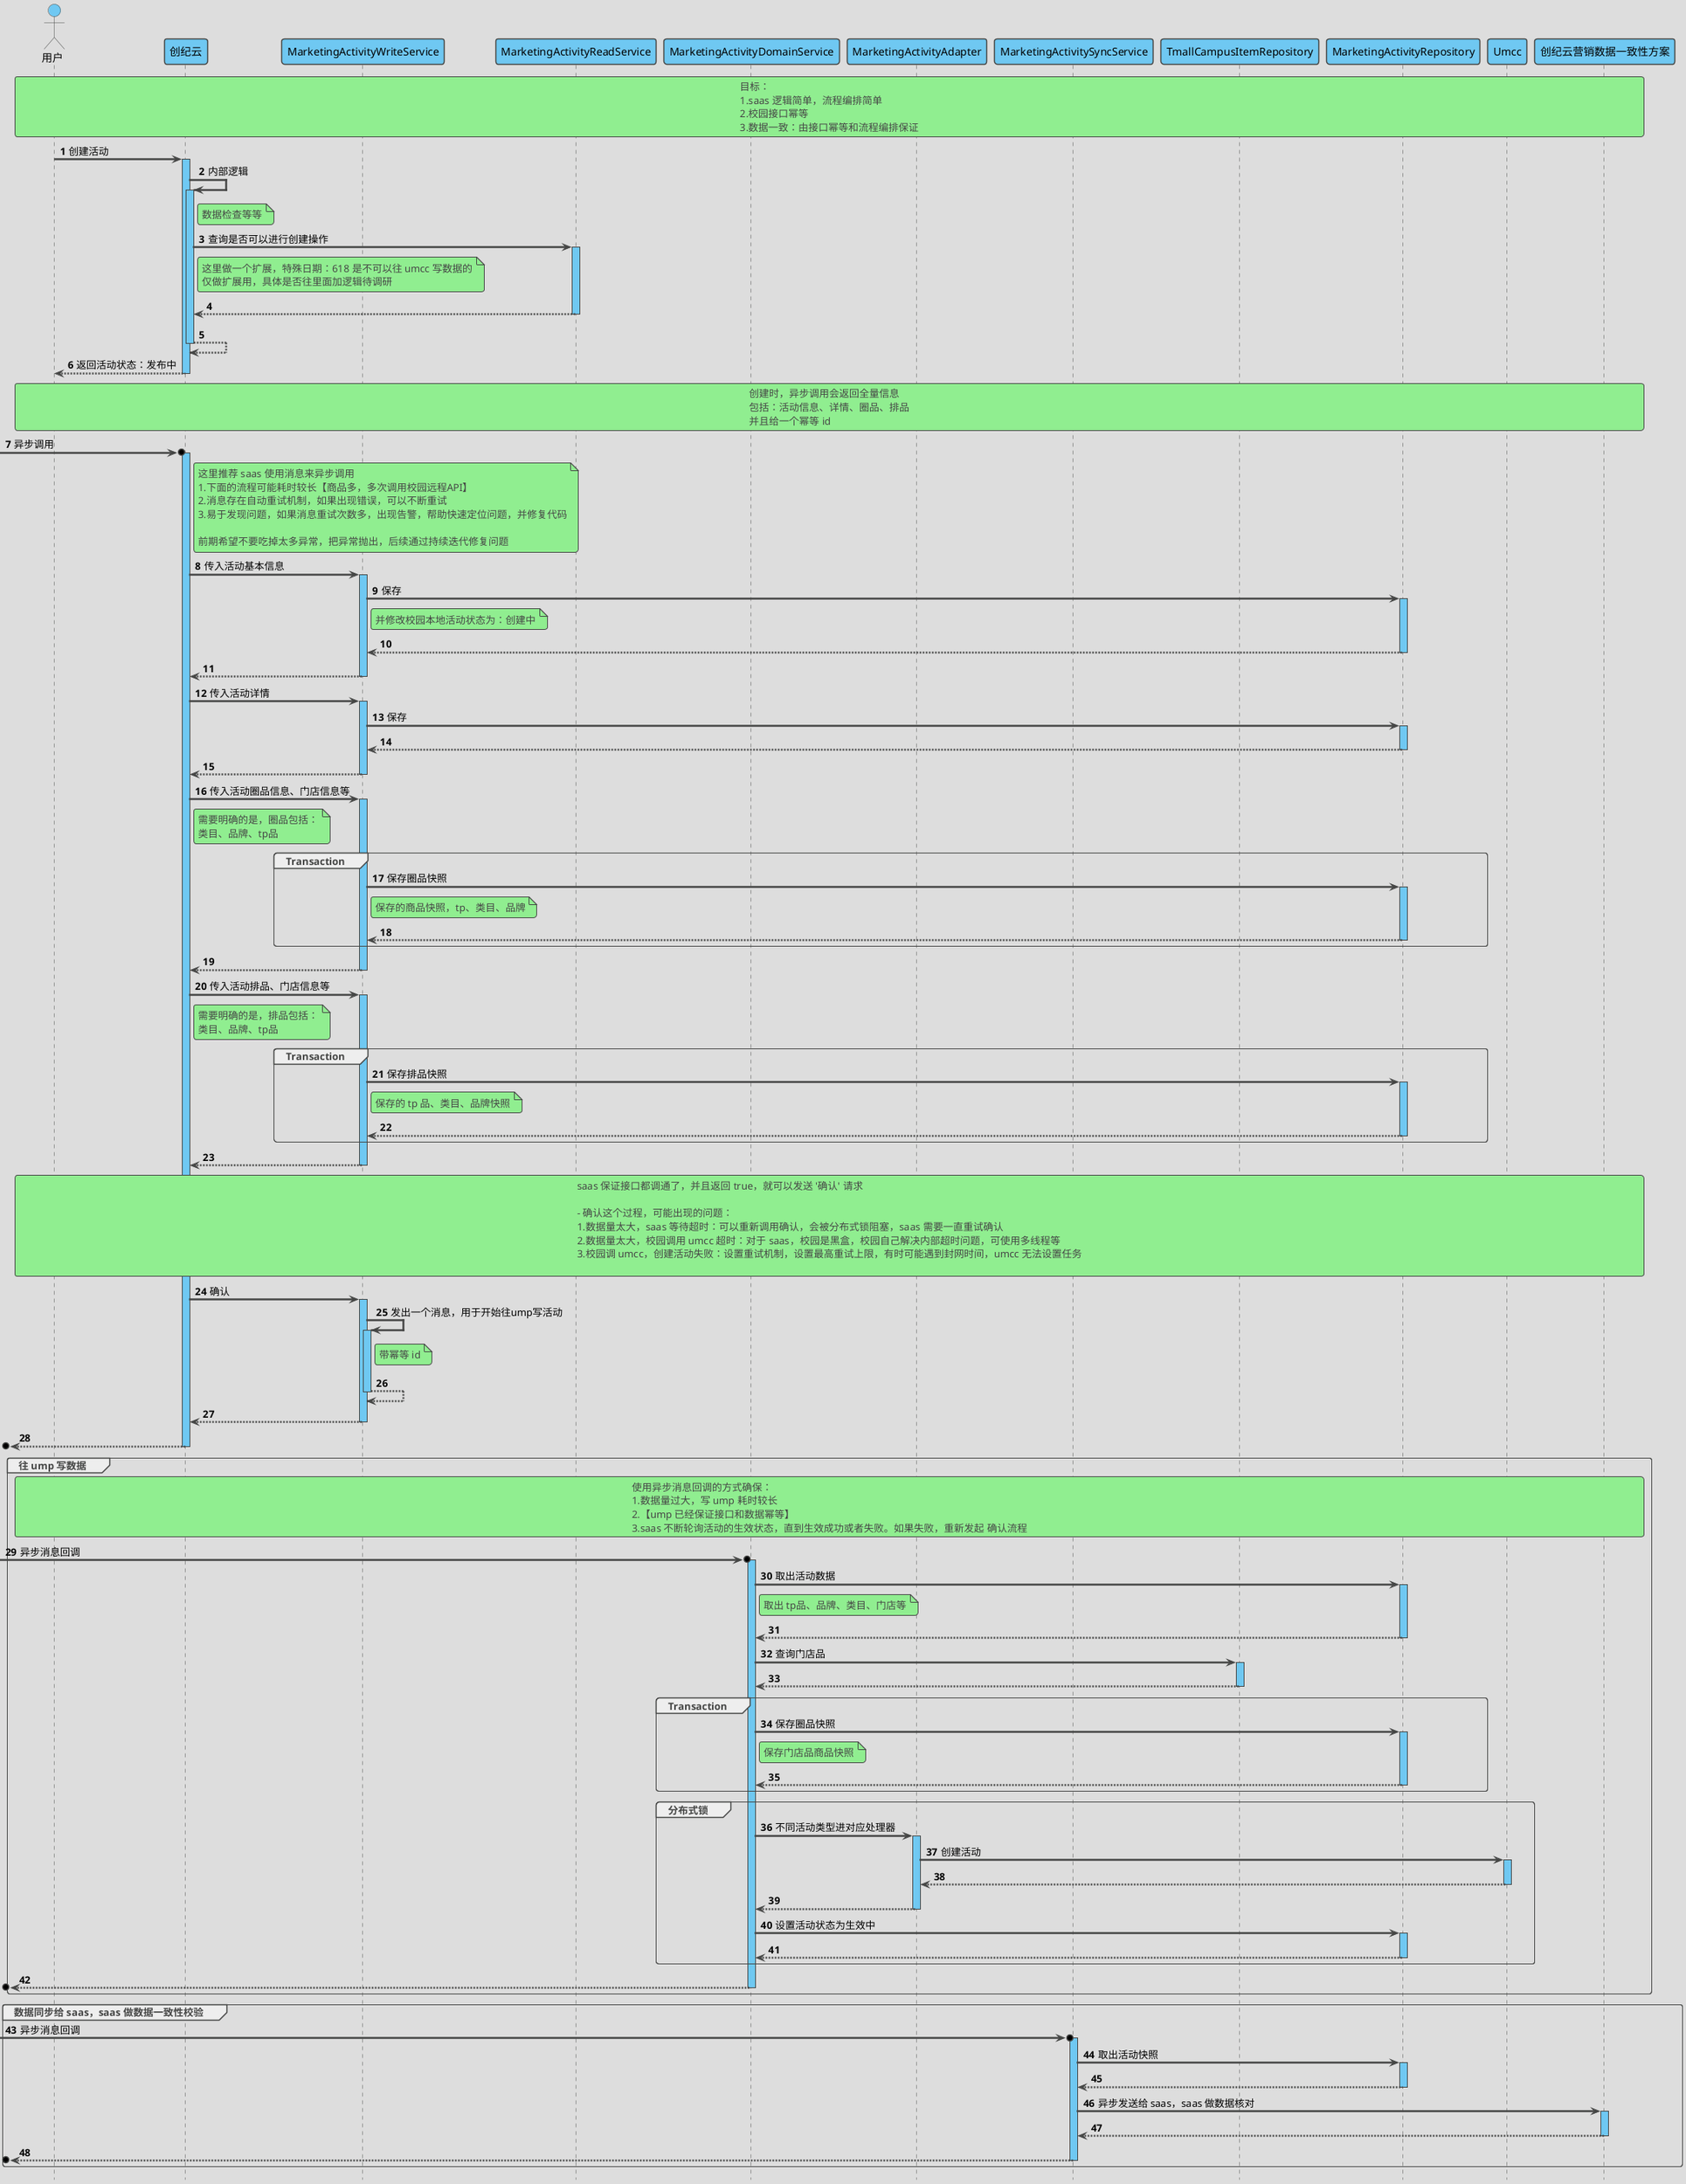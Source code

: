 @startuml

'https://plantuml.com/sequence-diagram

'隐藏脚注
hide footbox

'使用 toy 主题
!theme toy

'自动激活
autoActivate on

'编号
autonumber 1

'隐藏孤立的参与者
hide unlinked

'文字对齐，向左对齐
skinparam sequenceMessageAlign left

'箭头粗度
skinparam sequenceArrowThickness 2.5

' 皮肤
skinparam sequence {
    LifeLineBackgroundColor #6FC8F2
    ParticipantBackgroundColor #6FC8F2
    ParticipantFontColor black
    ActorBackgroundColor #6FC8F2
    ActorFontColor black
}

actor 用户 as user
participant 创纪云 as saas
participant MarketingActivityWriteService as MarketingActivityWriteService
participant MarketingActivityReadService as MarketingActivityReadService
participant MarketingActivityDomainService as MarketingActivityDomainService
participant MarketingActivitySyncService as MarketingActivitySyncService
participant MarketingActivityAdapter as MarketingActivityAdapter
participant MarketingActivitySyncService as MarketingActivitySyncService
participant TmallCampusItemRepository as TmallCampusItemRepository
participant MarketingActivityRepository as MarketingActivityRepository
participant Umcc as Umcc
participant 创纪云营销数据一致性方案 as SaasMarketingActivityChecker


rnote across
    目标：
    1.saas 逻辑简单，流程编排简单
    2.校园接口幂等
    3.数据一致：由接口幂等和流程编排保证
end note

user -> saas : 创建活动

saas -> saas : 内部逻辑
note right of saas
    数据检查等等
end note

saas -> MarketingActivityReadService : 查询是否可以进行创建操作
note right of saas
    这里做一个扩展，特殊日期：618 是不可以往 umcc 写数据的
    仅做扩展用，具体是否往里面加逻辑待调研
end note
return

return
return 返回活动状态：发布中

rnote across
    创建时，异步调用会返回全量信息
    包括：活动信息、详情、圈品、排品
    并且给一个幂等 id
end note

->o saas : 异步调用
note right of saas
     这里推荐 saas 使用消息来异步调用
     1.下面的流程可能耗时较长【商品多，多次调用校园远程API】
     2.消息存在自动重试机制，如果出现错误，可以不断重试
     3.易于发现问题，如果消息重试次数多，出现告警，帮助快速定位问题，并修复代码

     前期希望不要吃掉太多异常，把异常抛出，后续通过持续迭代修复问题
end note

saas -> MarketingActivityWriteService : 传入活动基本信息

MarketingActivityWriteService -> MarketingActivityRepository : 保存
note right of MarketingActivityWriteService
    并修改校园本地活动状态为：创建中
end note
return
return

saas -> MarketingActivityWriteService : 传入活动详情
MarketingActivityWriteService -> MarketingActivityRepository : 保存
return
return

saas -> MarketingActivityWriteService : 传入活动圈品信息、门店信息等
note right of saas
    需要明确的是，圈品包括：
    类目、品牌、tp品
end note

group Transaction
    MarketingActivityWriteService -> MarketingActivityRepository : 保存圈品快照
    note right of MarketingActivityWriteService
        保存的商品快照，tp、类目、品牌
    end note
    return
end group

return

saas -> MarketingActivityWriteService : 传入活动排品、门店信息等
note right of saas
    需要明确的是，排品包括：
    类目、品牌、tp品
end note

group Transaction
    MarketingActivityWriteService -> MarketingActivityRepository : 保存排品快照
    note right of MarketingActivityWriteService
        保存的 tp 品、类目、品牌快照
    end note
    return
end group
return

rnote across
    saas 保证接口都调通了，并且返回 true，就可以发送 '确认' 请求

    - 确认这个过程，可能出现的问题：
    1.数据量太大，saas 等待超时：可以重新调用确认，会被分布式锁阻塞，saas 需要一直重试确认
    2.数据量太大，校园调用 umcc 超时：对于 saas，校园是黑盒，校园自己解决内部超时问题，可使用多线程等
    3.校园调 umcc，创建活动失败：设置重试机制，设置最高重试上限，有时可能遇到封网时间，umcc 无法设置任务

end note
saas -> MarketingActivityWriteService : 确认
MarketingActivityWriteService -> MarketingActivityWriteService : 发出一个消息，用于开始往ump写活动
note right of MarketingActivityWriteService
    带幂等 id
end note
return
return
return

group 往 ump 写数据
    rnote across
        使用异步消息回调的方式确保：
        1.数据量过大，写 ump 耗时较长
        2.【ump 已经保证接口和数据幂等】
        3.saas 不断轮询活动的生效状态，直到生效成功或者失败。如果失败，重新发起 确认流程
    end note
    ->o MarketingActivityDomainService : 异步消息回调
    MarketingActivityDomainService -> MarketingActivityRepository : 取出活动数据
    note right of MarketingActivityDomainService
        取出 tp品、品牌、类目、门店等
    end note
    return

    MarketingActivityDomainService -> TmallCampusItemRepository : 查询门店品
    return

    group Transaction
        MarketingActivityDomainService -> MarketingActivityRepository : 保存圈品快照
        note right of MarketingActivityDomainService
            保存门店品商品快照
        end note
        return
    end group

    group 分布式锁
    MarketingActivityDomainService -> MarketingActivityAdapter : 不同活动类型进对应处理器
        MarketingActivityAdapter -> Umcc : 创建活动
        return
        return
        MarketingActivityDomainService -> MarketingActivityRepository : 设置活动状态为生效中
        return
    end group
    return

end group

group 数据同步给 saas，saas 做数据一致性校验
     ->o MarketingActivitySyncService : 异步消息回调
     MarketingActivitySyncService -> MarketingActivityRepository : 取出活动快照
     return
     MarketingActivitySyncService -> SaasMarketingActivityChecker : 异步发送给 saas，saas 做数据核对
     return
     return
end group





@enduml